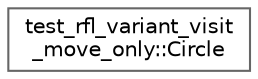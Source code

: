 digraph "类继承关系图"
{
 // LATEX_PDF_SIZE
  bgcolor="transparent";
  edge [fontname=Helvetica,fontsize=10,labelfontname=Helvetica,labelfontsize=10];
  node [fontname=Helvetica,fontsize=10,shape=box,height=0.2,width=0.4];
  rankdir="LR";
  Node0 [id="Node000000",label="test_rfl_variant_visit\l_move_only::Circle",height=0.2,width=0.4,color="grey40", fillcolor="white", style="filled",URL="$structtest__rfl__variant__visit__move__only_1_1_circle.html",tooltip=" "];
}

